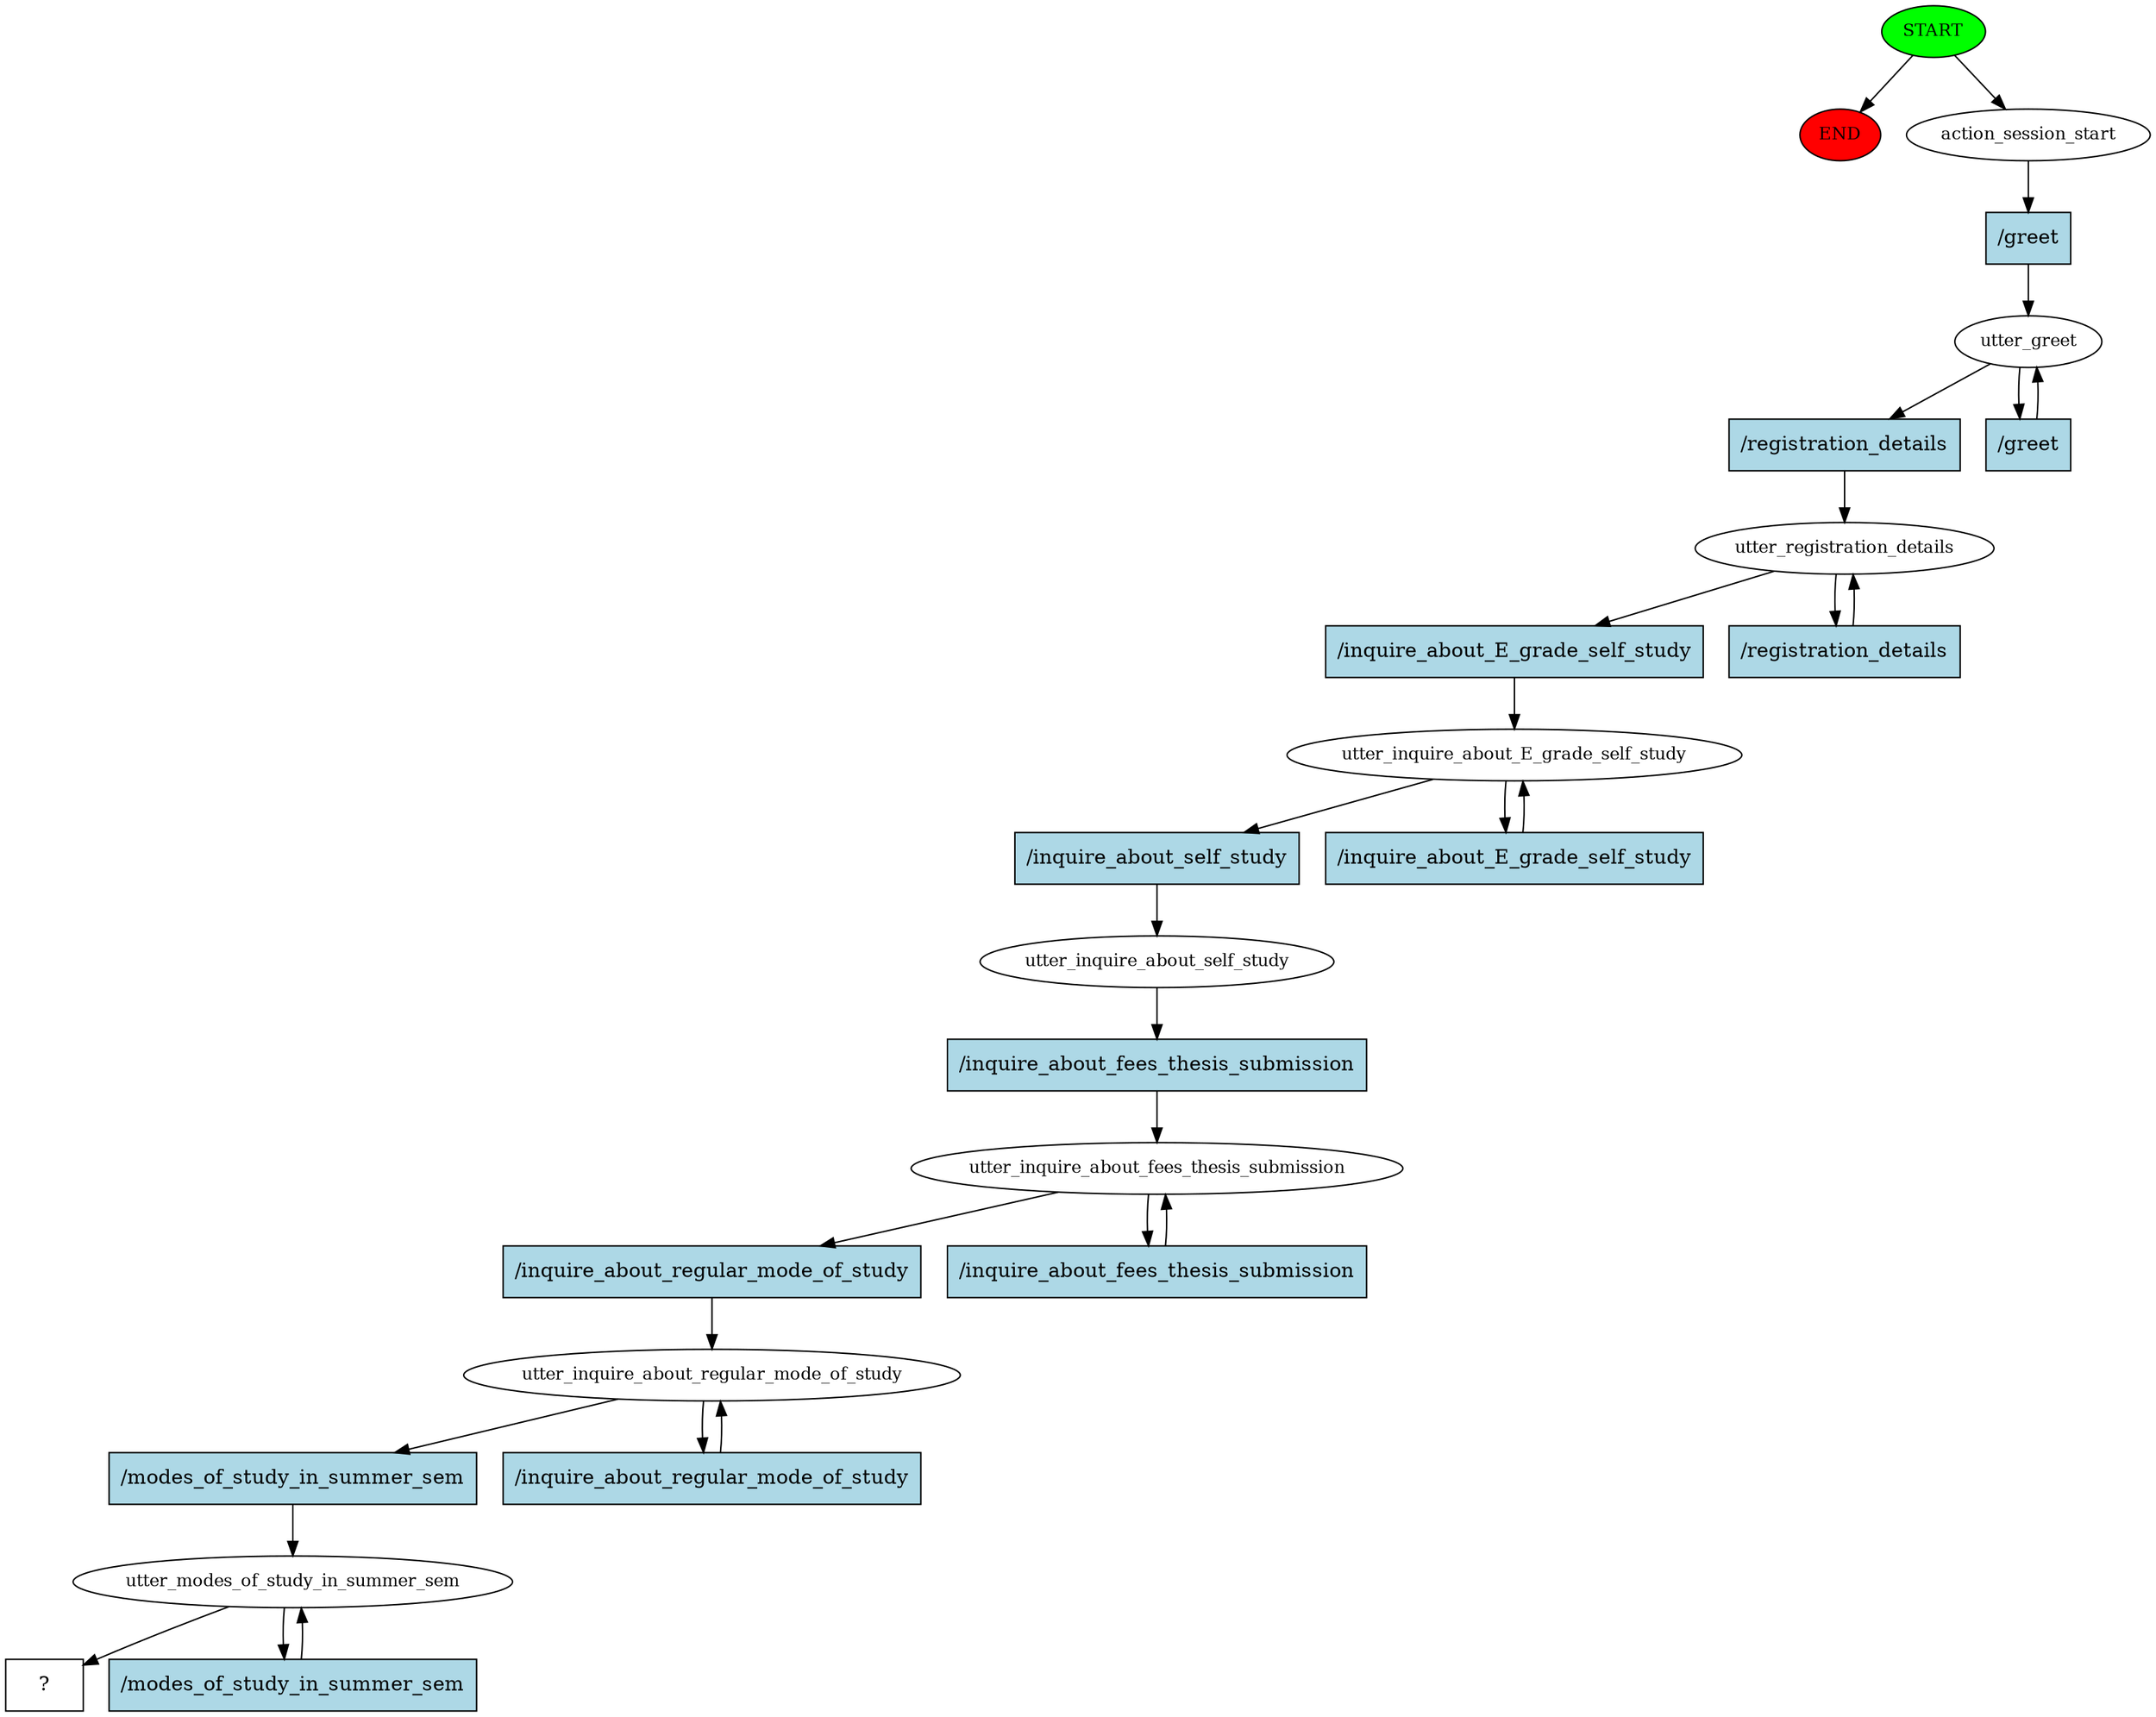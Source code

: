 digraph  {
0 [class="start active", fillcolor=green, fontsize=12, label=START, style=filled];
"-1" [class=end, fillcolor=red, fontsize=12, label=END, style=filled];
1 [class=active, fontsize=12, label=action_session_start];
2 [class=active, fontsize=12, label=utter_greet];
4 [class=active, fontsize=12, label=utter_registration_details];
6 [class=active, fontsize=12, label=utter_inquire_about_E_grade_self_study];
8 [class=active, fontsize=12, label=utter_inquire_about_self_study];
9 [class=active, fontsize=12, label=utter_inquire_about_fees_thesis_submission];
11 [class=active, fontsize=12, label=utter_inquire_about_regular_mode_of_study];
13 [class=active, fontsize=12, label=utter_modes_of_study_in_summer_sem];
16 [class="intent dashed active", label="  ?  ", shape=rect];
17 [class="intent active", fillcolor=lightblue, label="/greet", shape=rect, style=filled];
18 [class="intent active", fillcolor=lightblue, label="/registration_details", shape=rect, style=filled];
19 [class="intent active", fillcolor=lightblue, label="/greet", shape=rect, style=filled];
20 [class="intent active", fillcolor=lightblue, label="/inquire_about_E_grade_self_study", shape=rect, style=filled];
21 [class="intent active", fillcolor=lightblue, label="/registration_details", shape=rect, style=filled];
22 [class="intent active", fillcolor=lightblue, label="/inquire_about_self_study", shape=rect, style=filled];
23 [class="intent active", fillcolor=lightblue, label="/inquire_about_E_grade_self_study", shape=rect, style=filled];
24 [class="intent active", fillcolor=lightblue, label="/inquire_about_fees_thesis_submission", shape=rect, style=filled];
25 [class="intent active", fillcolor=lightblue, label="/inquire_about_regular_mode_of_study", shape=rect, style=filled];
26 [class="intent active", fillcolor=lightblue, label="/inquire_about_fees_thesis_submission", shape=rect, style=filled];
27 [class="intent active", fillcolor=lightblue, label="/modes_of_study_in_summer_sem", shape=rect, style=filled];
28 [class="intent active", fillcolor=lightblue, label="/inquire_about_regular_mode_of_study", shape=rect, style=filled];
29 [class="intent active", fillcolor=lightblue, label="/modes_of_study_in_summer_sem", shape=rect, style=filled];
0 -> "-1"  [class="", key=NONE, label=""];
0 -> 1  [class=active, key=NONE, label=""];
1 -> 17  [class=active, key=0];
2 -> 18  [class=active, key=0];
2 -> 19  [class=active, key=0];
4 -> 20  [class=active, key=0];
4 -> 21  [class=active, key=0];
6 -> 22  [class=active, key=0];
6 -> 23  [class=active, key=0];
8 -> 24  [class=active, key=0];
9 -> 25  [class=active, key=0];
9 -> 26  [class=active, key=0];
11 -> 27  [class=active, key=0];
11 -> 28  [class=active, key=0];
13 -> 16  [class=active, key=NONE, label=""];
13 -> 29  [class=active, key=0];
17 -> 2  [class=active, key=0];
18 -> 4  [class=active, key=0];
19 -> 2  [class=active, key=0];
20 -> 6  [class=active, key=0];
21 -> 4  [class=active, key=0];
22 -> 8  [class=active, key=0];
23 -> 6  [class=active, key=0];
24 -> 9  [class=active, key=0];
25 -> 11  [class=active, key=0];
26 -> 9  [class=active, key=0];
27 -> 13  [class=active, key=0];
28 -> 11  [class=active, key=0];
29 -> 13  [class=active, key=0];
}
